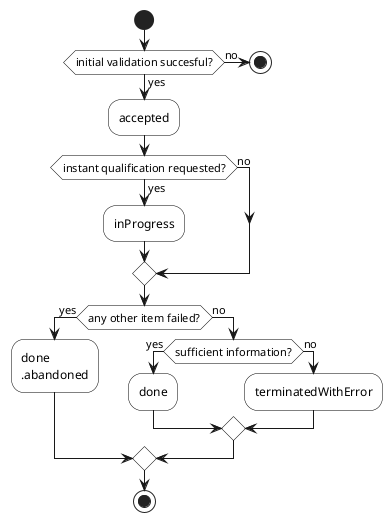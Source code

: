 @startuml


skinparam activity {
    BackgroundColor White
    BorderColor Black
}

start
if(initial validation succesful?) then (yes)
    :accepted;
    if(instant qualification requested?) then (yes)
        :inProgress;
    else (no)
    endif
    
    if(any other item failed?) then (yes)
        :done
        .abandoned;
    else (no)
        if(sufficient information?) then (yes)
            :done;
        else (no)
            :terminatedWithError;
        endif
    endif
    stop
else (no)
    stop

@enduml
